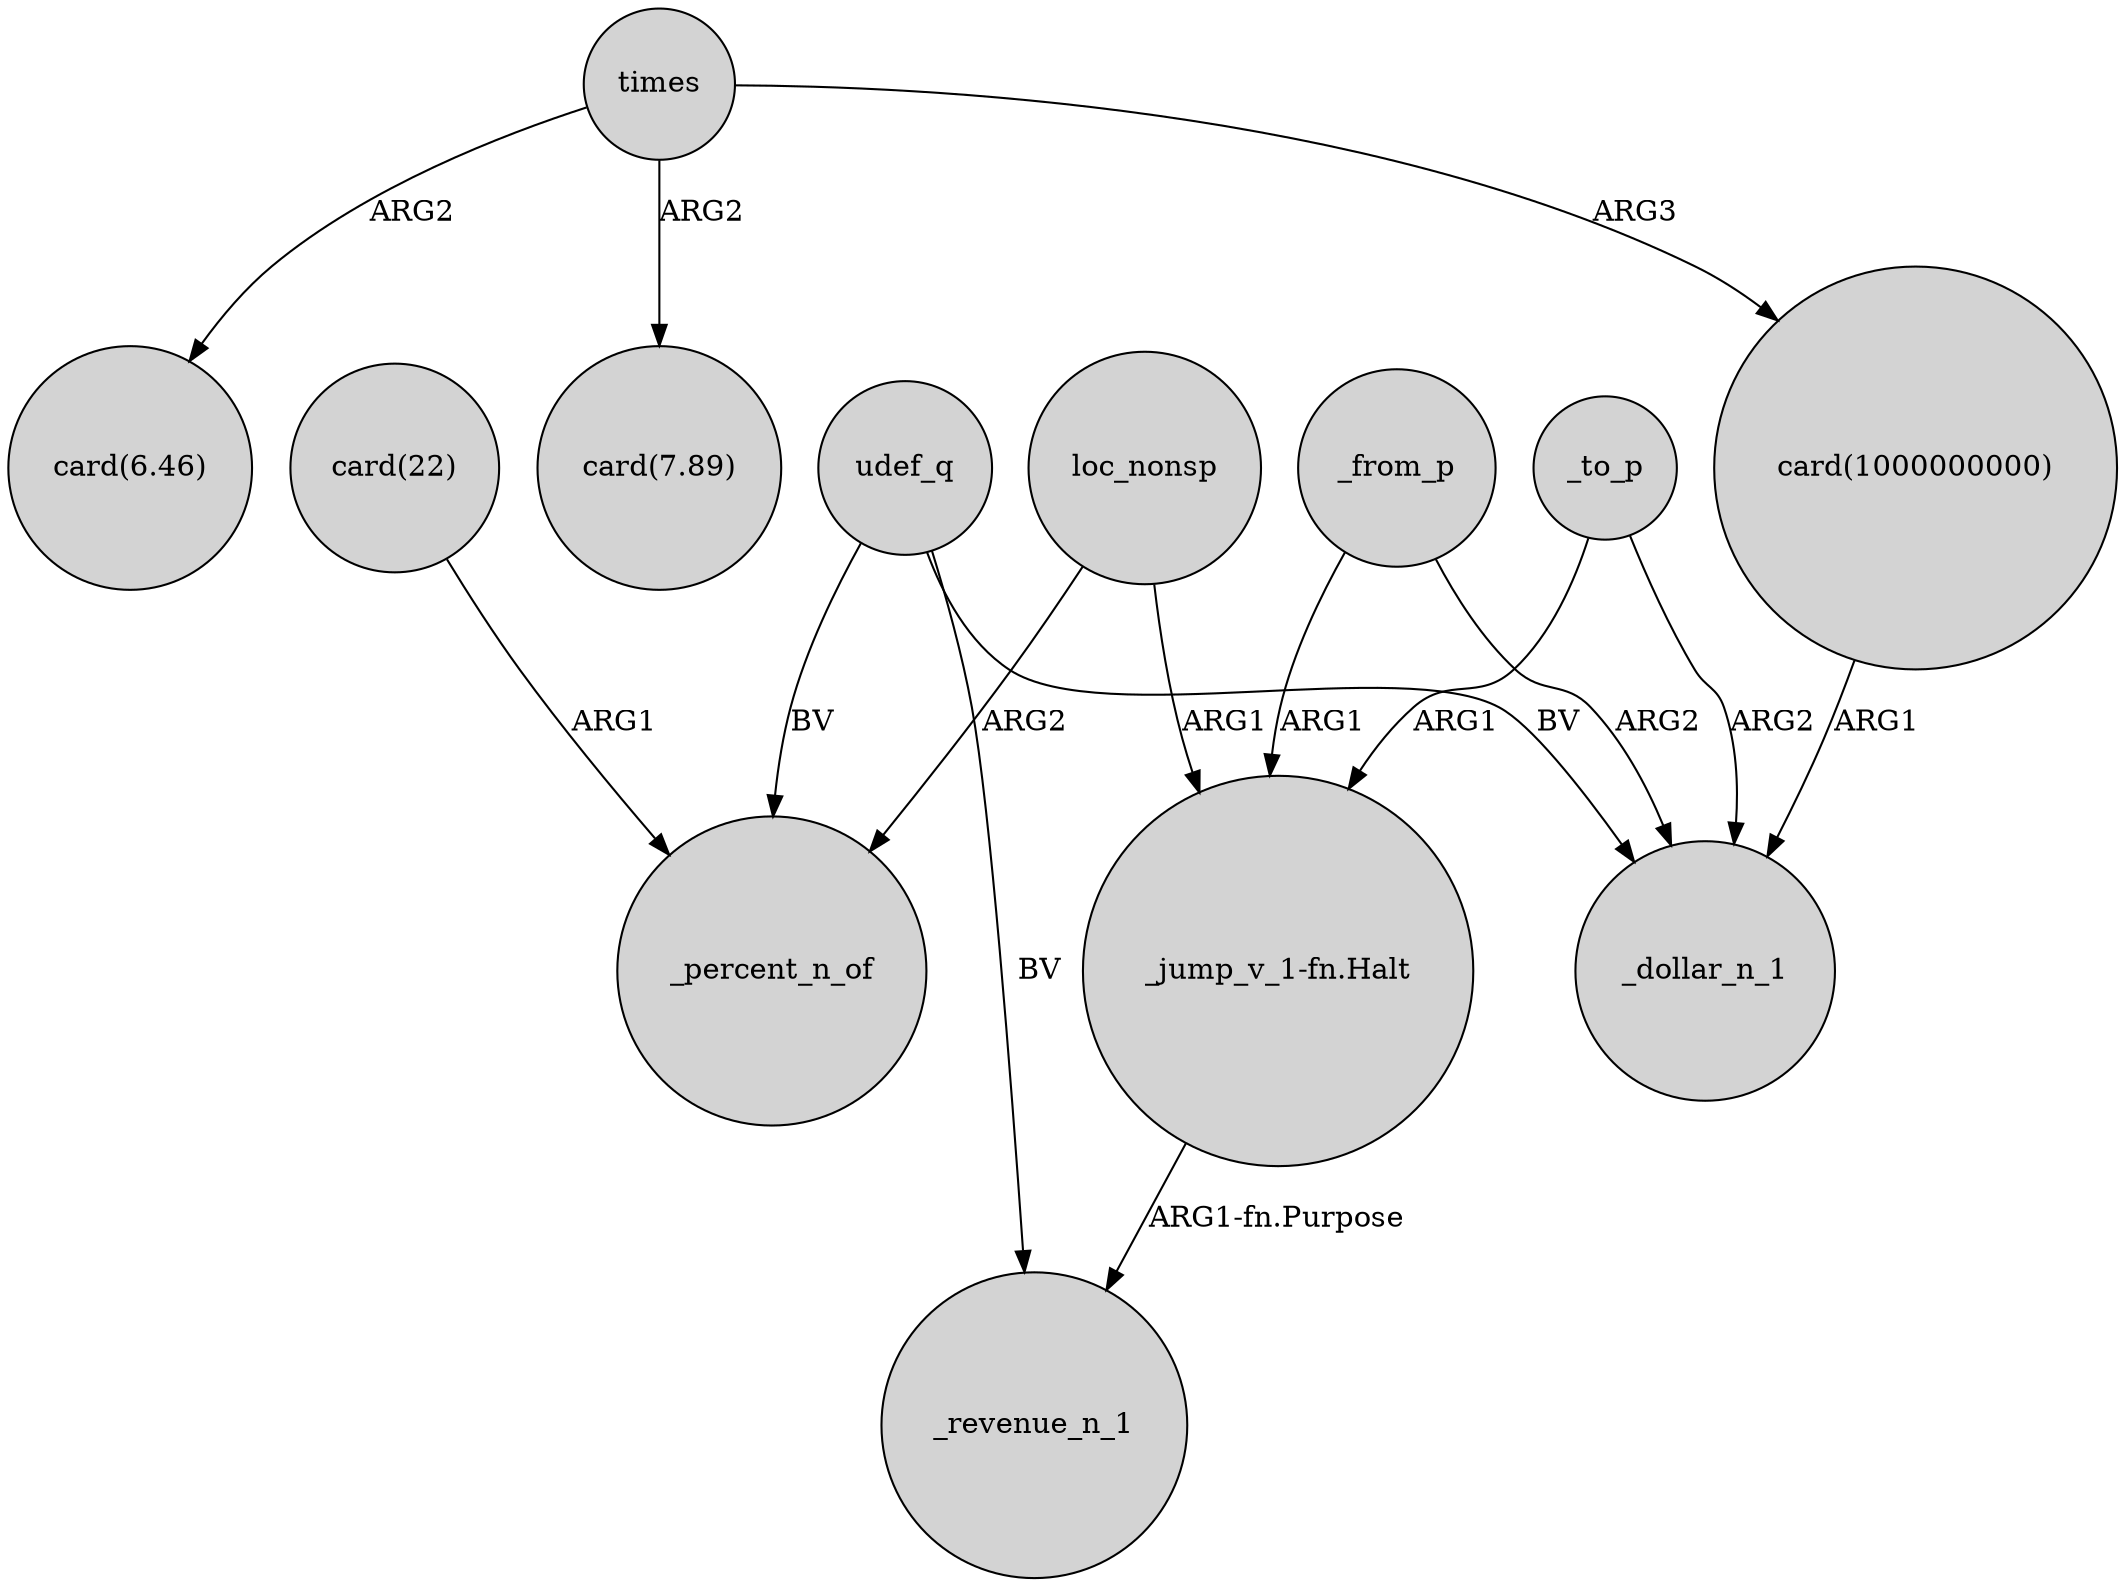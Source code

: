 digraph {
	node [shape=circle style=filled]
	times -> "card(6.46)" [label=ARG2]
	"card(1000000000)" -> _dollar_n_1 [label=ARG1]
	udef_q -> _percent_n_of [label=BV]
	_to_p -> _dollar_n_1 [label=ARG2]
	"_jump_v_1-fn.Halt" -> _revenue_n_1 [label="ARG1-fn.Purpose"]
	_from_p -> "_jump_v_1-fn.Halt" [label=ARG1]
	times -> "card(1000000000)" [label=ARG3]
	udef_q -> _dollar_n_1 [label=BV]
	times -> "card(7.89)" [label=ARG2]
	udef_q -> _revenue_n_1 [label=BV]
	"card(22)" -> _percent_n_of [label=ARG1]
	_from_p -> _dollar_n_1 [label=ARG2]
	_to_p -> "_jump_v_1-fn.Halt" [label=ARG1]
	loc_nonsp -> _percent_n_of [label=ARG2]
	loc_nonsp -> "_jump_v_1-fn.Halt" [label=ARG1]
}
